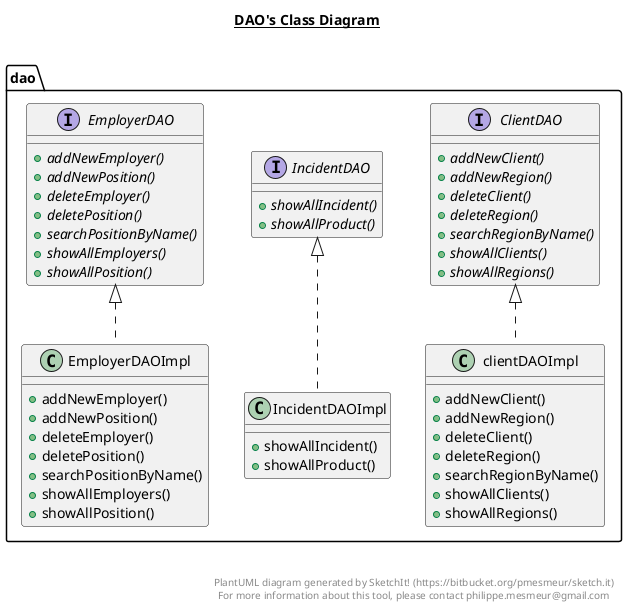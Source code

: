 @startuml

title __DAO's Class Diagram__\n

  namespace dao {
    interface dao.ClientDAO {
        {abstract} + addNewClient()
        {abstract} + addNewRegion()
        {abstract} + deleteClient()
        {abstract} + deleteRegion()
        {abstract} + searchRegionByName()
        {abstract} + showAllClients()
        {abstract} + showAllRegions()
    }
  }
  

  namespace dao {
    interface dao.EmployerDAO {
        {abstract} + addNewEmployer()
        {abstract} + addNewPosition()
        {abstract} + deleteEmployer()
        {abstract} + deletePosition()
        {abstract} + searchPositionByName()
        {abstract} + showAllEmployers()
        {abstract} + showAllPosition()
    }
  }
  

  namespace dao {
    class dao.EmployerDAOImpl {
        + addNewEmployer()
        + addNewPosition()
        + deleteEmployer()
        + deletePosition()
        + searchPositionByName()
        + showAllEmployers()
        + showAllPosition()
    }
  }
  

  namespace dao {
    interface dao.IncidentDAO {
        {abstract} + showAllIncident()
        {abstract} + showAllProduct()
    }
  }
  

  namespace dao {
    class dao.IncidentDAOImpl {
        + showAllIncident()
        + showAllProduct()
    }
  }
  

  namespace dao {
    class dao.clientDAOImpl {
        + addNewClient()
        + addNewRegion()
        + deleteClient()
        + deleteRegion()
        + searchRegionByName()
        + showAllClients()
        + showAllRegions()
    }
  }
  

  dao.EmployerDAOImpl .up.|> dao.EmployerDAO
  dao.IncidentDAOImpl .up.|> dao.IncidentDAO
  dao.clientDAOImpl .up.|> dao.ClientDAO


right footer


PlantUML diagram generated by SketchIt! (https://bitbucket.org/pmesmeur/sketch.it)
For more information about this tool, please contact philippe.mesmeur@gmail.com
endfooter

@enduml
